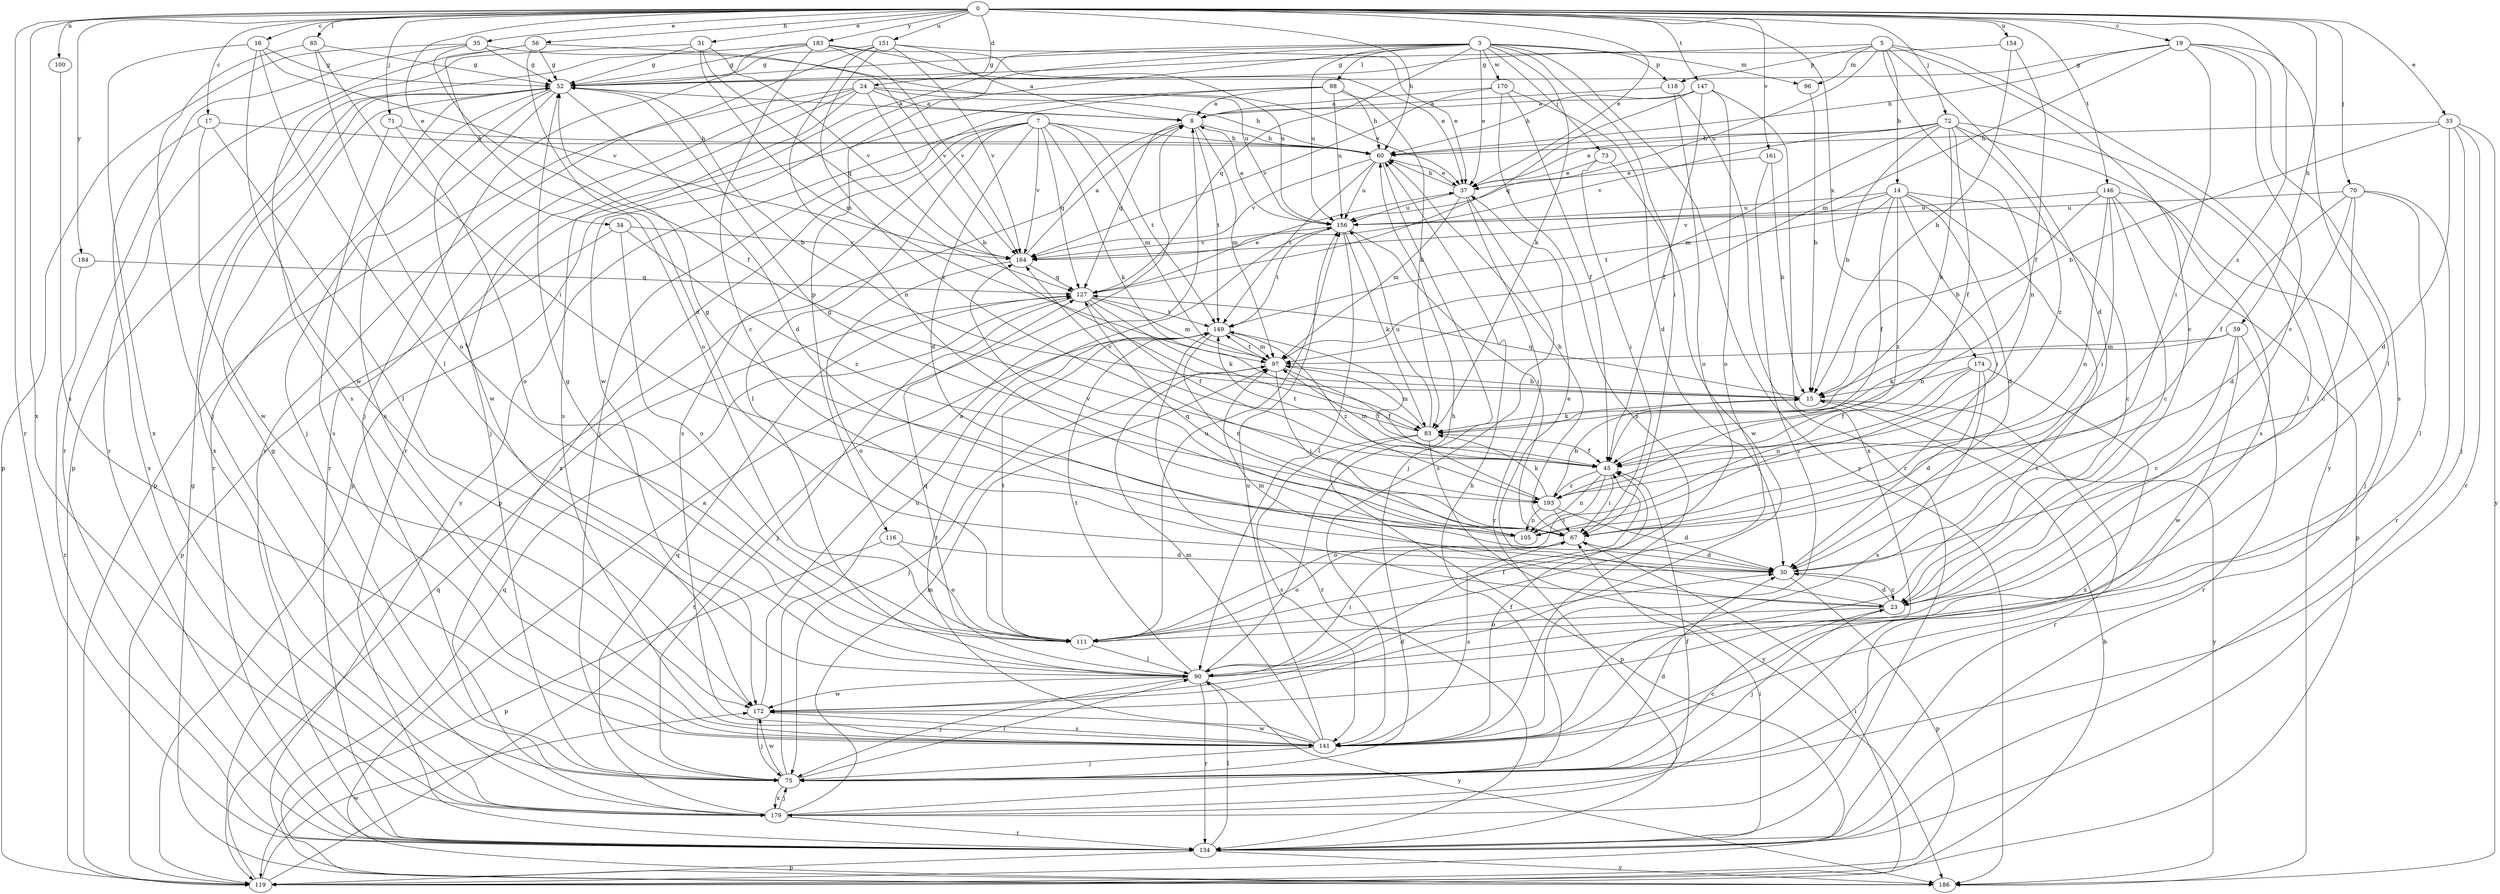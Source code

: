 strict digraph  {
0;
3;
5;
7;
8;
14;
15;
16;
17;
19;
23;
24;
30;
31;
33;
34;
35;
37;
45;
52;
56;
59;
60;
67;
70;
71;
72;
73;
75;
83;
85;
88;
90;
96;
97;
100;
105;
111;
116;
118;
119;
127;
134;
141;
146;
147;
149;
151;
154;
156;
161;
164;
170;
172;
174;
179;
183;
184;
186;
193;
0 -> 16  [label=c];
0 -> 17  [label=c];
0 -> 19  [label=c];
0 -> 24  [label=d];
0 -> 31  [label=e];
0 -> 33  [label=e];
0 -> 34  [label=e];
0 -> 35  [label=e];
0 -> 37  [label=e];
0 -> 56  [label=h];
0 -> 59  [label=h];
0 -> 60  [label=h];
0 -> 70  [label=j];
0 -> 71  [label=j];
0 -> 72  [label=j];
0 -> 85  [label=l];
0 -> 100  [label=n];
0 -> 134  [label=r];
0 -> 146  [label=t];
0 -> 147  [label=t];
0 -> 151  [label=u];
0 -> 154  [label=u];
0 -> 161  [label=v];
0 -> 174  [label=x];
0 -> 179  [label=x];
0 -> 183  [label=y];
0 -> 184  [label=y];
0 -> 193  [label=z];
3 -> 37  [label=e];
3 -> 52  [label=g];
3 -> 67  [label=i];
3 -> 73  [label=j];
3 -> 83  [label=k];
3 -> 88  [label=l];
3 -> 96  [label=m];
3 -> 116  [label=p];
3 -> 118  [label=p];
3 -> 127  [label=q];
3 -> 134  [label=r];
3 -> 156  [label=u];
3 -> 170  [label=w];
3 -> 172  [label=w];
3 -> 186  [label=y];
5 -> 14  [label=b];
5 -> 23  [label=c];
5 -> 30  [label=d];
5 -> 52  [label=g];
5 -> 96  [label=m];
5 -> 105  [label=n];
5 -> 118  [label=p];
5 -> 156  [label=u];
5 -> 186  [label=y];
7 -> 30  [label=d];
7 -> 60  [label=h];
7 -> 83  [label=k];
7 -> 90  [label=l];
7 -> 97  [label=m];
7 -> 127  [label=q];
7 -> 141  [label=s];
7 -> 149  [label=t];
7 -> 164  [label=v];
7 -> 179  [label=x];
7 -> 186  [label=y];
8 -> 60  [label=h];
8 -> 97  [label=m];
8 -> 119  [label=p];
8 -> 127  [label=q];
8 -> 149  [label=t];
14 -> 23  [label=c];
14 -> 30  [label=d];
14 -> 45  [label=f];
14 -> 67  [label=i];
14 -> 141  [label=s];
14 -> 149  [label=t];
14 -> 156  [label=u];
14 -> 164  [label=v];
14 -> 193  [label=z];
15 -> 83  [label=k];
15 -> 127  [label=q];
15 -> 134  [label=r];
15 -> 186  [label=y];
16 -> 52  [label=g];
16 -> 90  [label=l];
16 -> 164  [label=v];
16 -> 172  [label=w];
16 -> 179  [label=x];
17 -> 60  [label=h];
17 -> 90  [label=l];
17 -> 172  [label=w];
17 -> 179  [label=x];
19 -> 23  [label=c];
19 -> 52  [label=g];
19 -> 60  [label=h];
19 -> 67  [label=i];
19 -> 90  [label=l];
19 -> 97  [label=m];
19 -> 141  [label=s];
23 -> 30  [label=d];
23 -> 37  [label=e];
23 -> 75  [label=j];
23 -> 97  [label=m];
23 -> 111  [label=o];
24 -> 8  [label=a];
24 -> 15  [label=b];
24 -> 37  [label=e];
24 -> 60  [label=h];
24 -> 75  [label=j];
24 -> 119  [label=p];
24 -> 134  [label=r];
24 -> 141  [label=s];
30 -> 23  [label=c];
30 -> 119  [label=p];
31 -> 52  [label=g];
31 -> 97  [label=m];
31 -> 127  [label=q];
31 -> 141  [label=s];
31 -> 164  [label=v];
33 -> 15  [label=b];
33 -> 30  [label=d];
33 -> 60  [label=h];
33 -> 75  [label=j];
33 -> 134  [label=r];
33 -> 186  [label=y];
34 -> 111  [label=o];
34 -> 119  [label=p];
34 -> 164  [label=v];
34 -> 193  [label=z];
35 -> 45  [label=f];
35 -> 52  [label=g];
35 -> 119  [label=p];
35 -> 134  [label=r];
35 -> 156  [label=u];
37 -> 60  [label=h];
37 -> 97  [label=m];
37 -> 134  [label=r];
37 -> 141  [label=s];
37 -> 156  [label=u];
45 -> 67  [label=i];
45 -> 97  [label=m];
45 -> 105  [label=n];
45 -> 111  [label=o];
45 -> 149  [label=t];
45 -> 193  [label=z];
52 -> 8  [label=a];
52 -> 15  [label=b];
52 -> 30  [label=d];
52 -> 75  [label=j];
52 -> 134  [label=r];
52 -> 141  [label=s];
52 -> 172  [label=w];
52 -> 179  [label=x];
56 -> 30  [label=d];
56 -> 52  [label=g];
56 -> 111  [label=o];
56 -> 134  [label=r];
56 -> 164  [label=v];
59 -> 23  [label=c];
59 -> 83  [label=k];
59 -> 97  [label=m];
59 -> 134  [label=r];
59 -> 172  [label=w];
60 -> 37  [label=e];
60 -> 75  [label=j];
60 -> 149  [label=t];
60 -> 156  [label=u];
60 -> 164  [label=v];
67 -> 30  [label=d];
67 -> 52  [label=g];
67 -> 60  [label=h];
67 -> 111  [label=o];
67 -> 127  [label=q];
67 -> 141  [label=s];
70 -> 23  [label=c];
70 -> 30  [label=d];
70 -> 45  [label=f];
70 -> 90  [label=l];
70 -> 134  [label=r];
70 -> 156  [label=u];
71 -> 60  [label=h];
71 -> 111  [label=o];
71 -> 141  [label=s];
72 -> 15  [label=b];
72 -> 37  [label=e];
72 -> 45  [label=f];
72 -> 60  [label=h];
72 -> 83  [label=k];
72 -> 90  [label=l];
72 -> 97  [label=m];
72 -> 141  [label=s];
72 -> 164  [label=v];
72 -> 193  [label=z];
73 -> 37  [label=e];
73 -> 67  [label=i];
73 -> 172  [label=w];
75 -> 23  [label=c];
75 -> 30  [label=d];
75 -> 90  [label=l];
75 -> 156  [label=u];
75 -> 172  [label=w];
75 -> 179  [label=x];
83 -> 45  [label=f];
83 -> 97  [label=m];
83 -> 119  [label=p];
83 -> 141  [label=s];
83 -> 156  [label=u];
83 -> 164  [label=v];
83 -> 186  [label=y];
85 -> 52  [label=g];
85 -> 67  [label=i];
85 -> 75  [label=j];
85 -> 111  [label=o];
88 -> 8  [label=a];
88 -> 60  [label=h];
88 -> 75  [label=j];
88 -> 83  [label=k];
88 -> 119  [label=p];
88 -> 156  [label=u];
90 -> 45  [label=f];
90 -> 52  [label=g];
90 -> 60  [label=h];
90 -> 67  [label=i];
90 -> 75  [label=j];
90 -> 127  [label=q];
90 -> 134  [label=r];
90 -> 149  [label=t];
90 -> 172  [label=w];
90 -> 186  [label=y];
96 -> 15  [label=b];
97 -> 15  [label=b];
97 -> 45  [label=f];
97 -> 67  [label=i];
97 -> 75  [label=j];
97 -> 149  [label=t];
100 -> 141  [label=s];
105 -> 52  [label=g];
105 -> 164  [label=v];
111 -> 90  [label=l];
111 -> 149  [label=t];
111 -> 156  [label=u];
116 -> 30  [label=d];
116 -> 111  [label=o];
116 -> 119  [label=p];
118 -> 8  [label=a];
118 -> 111  [label=o];
118 -> 134  [label=r];
119 -> 15  [label=b];
119 -> 67  [label=i];
119 -> 127  [label=q];
119 -> 149  [label=t];
119 -> 172  [label=w];
127 -> 37  [label=e];
127 -> 45  [label=f];
127 -> 75  [label=j];
127 -> 83  [label=k];
127 -> 97  [label=m];
127 -> 149  [label=t];
134 -> 67  [label=i];
134 -> 90  [label=l];
134 -> 119  [label=p];
134 -> 186  [label=y];
141 -> 45  [label=f];
141 -> 75  [label=j];
141 -> 97  [label=m];
141 -> 149  [label=t];
141 -> 156  [label=u];
141 -> 172  [label=w];
146 -> 15  [label=b];
146 -> 23  [label=c];
146 -> 67  [label=i];
146 -> 75  [label=j];
146 -> 105  [label=n];
146 -> 119  [label=p];
146 -> 156  [label=u];
147 -> 8  [label=a];
147 -> 45  [label=f];
147 -> 60  [label=h];
147 -> 111  [label=o];
147 -> 127  [label=q];
147 -> 179  [label=x];
149 -> 97  [label=m];
149 -> 105  [label=n];
149 -> 134  [label=r];
149 -> 193  [label=z];
151 -> 8  [label=a];
151 -> 37  [label=e];
151 -> 52  [label=g];
151 -> 105  [label=n];
151 -> 134  [label=r];
151 -> 164  [label=v];
151 -> 193  [label=z];
154 -> 15  [label=b];
154 -> 45  [label=f];
154 -> 52  [label=g];
156 -> 8  [label=a];
156 -> 67  [label=i];
156 -> 83  [label=k];
156 -> 90  [label=l];
156 -> 149  [label=t];
156 -> 164  [label=v];
161 -> 15  [label=b];
161 -> 37  [label=e];
161 -> 141  [label=s];
164 -> 8  [label=a];
164 -> 111  [label=o];
164 -> 127  [label=q];
170 -> 8  [label=a];
170 -> 30  [label=d];
170 -> 45  [label=f];
170 -> 141  [label=s];
170 -> 164  [label=v];
172 -> 8  [label=a];
172 -> 30  [label=d];
172 -> 75  [label=j];
172 -> 141  [label=s];
174 -> 15  [label=b];
174 -> 30  [label=d];
174 -> 45  [label=f];
174 -> 105  [label=n];
174 -> 141  [label=s];
174 -> 179  [label=x];
179 -> 45  [label=f];
179 -> 52  [label=g];
179 -> 60  [label=h];
179 -> 75  [label=j];
179 -> 97  [label=m];
179 -> 127  [label=q];
179 -> 134  [label=r];
183 -> 23  [label=c];
183 -> 37  [label=e];
183 -> 52  [label=g];
183 -> 75  [label=j];
183 -> 119  [label=p];
183 -> 156  [label=u];
183 -> 164  [label=v];
184 -> 127  [label=q];
184 -> 134  [label=r];
186 -> 8  [label=a];
186 -> 52  [label=g];
186 -> 127  [label=q];
193 -> 15  [label=b];
193 -> 30  [label=d];
193 -> 67  [label=i];
193 -> 83  [label=k];
193 -> 105  [label=n];
193 -> 149  [label=t];
}
